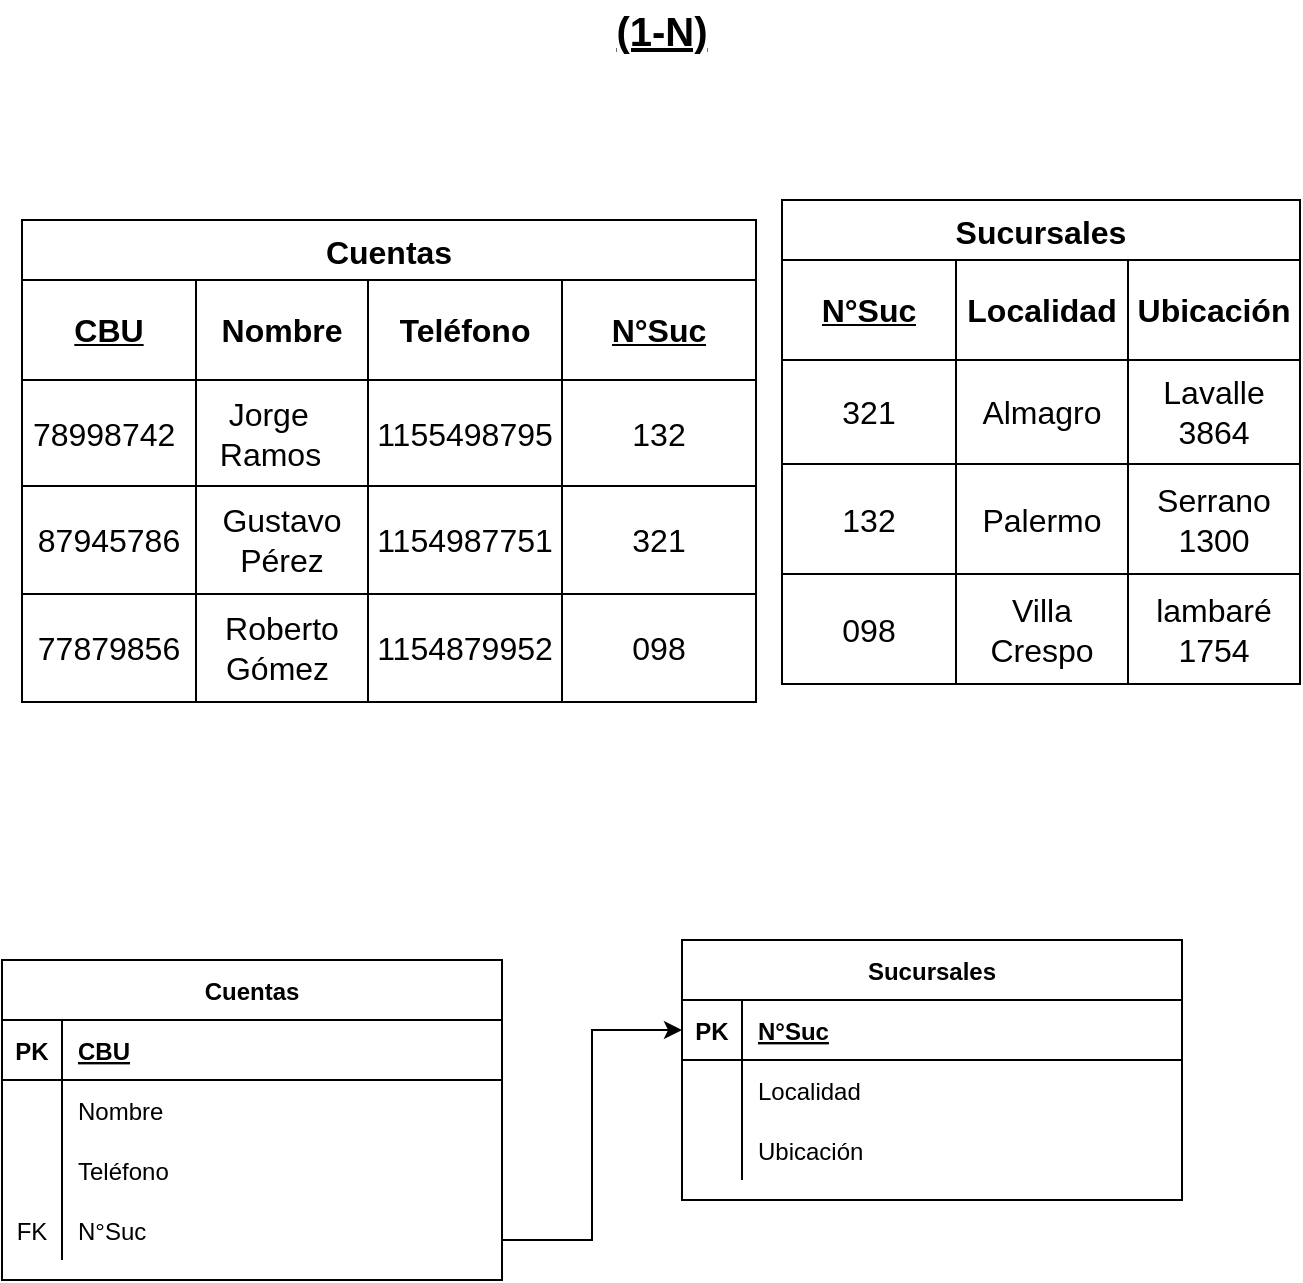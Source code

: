 <mxfile version="26.2.2">
  <diagram id="R2lEEEUBdFMjLlhIrx00" name="Page-1">
    <mxGraphModel dx="774" dy="1609" grid="1" gridSize="10" guides="1" tooltips="1" connect="1" arrows="1" fold="1" page="1" pageScale="1" pageWidth="850" pageHeight="1100" math="0" shadow="0" extFonts="Permanent Marker^https://fonts.googleapis.com/css?family=Permanent+Marker">
      <root>
        <mxCell id="0" />
        <mxCell id="1" parent="0" />
        <mxCell id="C-vyLk0tnHw3VtMMgP7b-2" value="Cuentas" style="shape=table;startSize=30;container=1;collapsible=1;childLayout=tableLayout;fixedRows=1;rowLines=0;fontStyle=1;align=center;resizeLast=1;" parent="1" vertex="1">
          <mxGeometry x="80" y="460" width="250" height="160" as="geometry" />
        </mxCell>
        <mxCell id="C-vyLk0tnHw3VtMMgP7b-3" value="" style="shape=partialRectangle;collapsible=0;dropTarget=0;pointerEvents=0;fillColor=none;points=[[0,0.5],[1,0.5]];portConstraint=eastwest;top=0;left=0;right=0;bottom=1;" parent="C-vyLk0tnHw3VtMMgP7b-2" vertex="1">
          <mxGeometry y="30" width="250" height="30" as="geometry" />
        </mxCell>
        <mxCell id="C-vyLk0tnHw3VtMMgP7b-4" value="PK" style="shape=partialRectangle;overflow=hidden;connectable=0;fillColor=none;top=0;left=0;bottom=0;right=0;fontStyle=1;" parent="C-vyLk0tnHw3VtMMgP7b-3" vertex="1">
          <mxGeometry width="30" height="30" as="geometry">
            <mxRectangle width="30" height="30" as="alternateBounds" />
          </mxGeometry>
        </mxCell>
        <mxCell id="C-vyLk0tnHw3VtMMgP7b-5" value="CBU" style="shape=partialRectangle;overflow=hidden;connectable=0;fillColor=none;top=0;left=0;bottom=0;right=0;align=left;spacingLeft=6;fontStyle=5;" parent="C-vyLk0tnHw3VtMMgP7b-3" vertex="1">
          <mxGeometry x="30" width="220" height="30" as="geometry">
            <mxRectangle width="220" height="30" as="alternateBounds" />
          </mxGeometry>
        </mxCell>
        <mxCell id="C-vyLk0tnHw3VtMMgP7b-6" value="" style="shape=partialRectangle;collapsible=0;dropTarget=0;pointerEvents=0;fillColor=none;points=[[0,0.5],[1,0.5]];portConstraint=eastwest;top=0;left=0;right=0;bottom=0;" parent="C-vyLk0tnHw3VtMMgP7b-2" vertex="1">
          <mxGeometry y="60" width="250" height="30" as="geometry" />
        </mxCell>
        <mxCell id="C-vyLk0tnHw3VtMMgP7b-7" value="" style="shape=partialRectangle;overflow=hidden;connectable=0;fillColor=none;top=0;left=0;bottom=0;right=0;" parent="C-vyLk0tnHw3VtMMgP7b-6" vertex="1">
          <mxGeometry width="30" height="30" as="geometry">
            <mxRectangle width="30" height="30" as="alternateBounds" />
          </mxGeometry>
        </mxCell>
        <mxCell id="C-vyLk0tnHw3VtMMgP7b-8" value="Nombre" style="shape=partialRectangle;overflow=hidden;connectable=0;fillColor=none;top=0;left=0;bottom=0;right=0;align=left;spacingLeft=6;" parent="C-vyLk0tnHw3VtMMgP7b-6" vertex="1">
          <mxGeometry x="30" width="220" height="30" as="geometry">
            <mxRectangle width="220" height="30" as="alternateBounds" />
          </mxGeometry>
        </mxCell>
        <mxCell id="C-vyLk0tnHw3VtMMgP7b-9" value="" style="shape=partialRectangle;collapsible=0;dropTarget=0;pointerEvents=0;fillColor=none;points=[[0,0.5],[1,0.5]];portConstraint=eastwest;top=0;left=0;right=0;bottom=0;" parent="C-vyLk0tnHw3VtMMgP7b-2" vertex="1">
          <mxGeometry y="90" width="250" height="30" as="geometry" />
        </mxCell>
        <mxCell id="C-vyLk0tnHw3VtMMgP7b-10" value="" style="shape=partialRectangle;overflow=hidden;connectable=0;fillColor=none;top=0;left=0;bottom=0;right=0;" parent="C-vyLk0tnHw3VtMMgP7b-9" vertex="1">
          <mxGeometry width="30" height="30" as="geometry">
            <mxRectangle width="30" height="30" as="alternateBounds" />
          </mxGeometry>
        </mxCell>
        <mxCell id="C-vyLk0tnHw3VtMMgP7b-11" value="Teléfono" style="shape=partialRectangle;overflow=hidden;connectable=0;fillColor=none;top=0;left=0;bottom=0;right=0;align=left;spacingLeft=6;" parent="C-vyLk0tnHw3VtMMgP7b-9" vertex="1">
          <mxGeometry x="30" width="220" height="30" as="geometry">
            <mxRectangle width="220" height="30" as="alternateBounds" />
          </mxGeometry>
        </mxCell>
        <mxCell id="blIayxbLOWrPhSkYNWvh-57" style="shape=partialRectangle;collapsible=0;dropTarget=0;pointerEvents=0;fillColor=none;points=[[0,0.5],[1,0.5]];portConstraint=eastwest;top=0;left=0;right=0;bottom=0;" parent="C-vyLk0tnHw3VtMMgP7b-2" vertex="1">
          <mxGeometry y="120" width="250" height="30" as="geometry" />
        </mxCell>
        <mxCell id="blIayxbLOWrPhSkYNWvh-58" value="FK" style="shape=partialRectangle;overflow=hidden;connectable=0;fillColor=none;top=0;left=0;bottom=0;right=0;" parent="blIayxbLOWrPhSkYNWvh-57" vertex="1">
          <mxGeometry width="30" height="30" as="geometry">
            <mxRectangle width="30" height="30" as="alternateBounds" />
          </mxGeometry>
        </mxCell>
        <mxCell id="blIayxbLOWrPhSkYNWvh-59" value="N°Suc" style="shape=partialRectangle;overflow=hidden;connectable=0;fillColor=none;top=0;left=0;bottom=0;right=0;align=left;spacingLeft=6;" parent="blIayxbLOWrPhSkYNWvh-57" vertex="1">
          <mxGeometry x="30" width="220" height="30" as="geometry">
            <mxRectangle width="220" height="30" as="alternateBounds" />
          </mxGeometry>
        </mxCell>
        <mxCell id="C-vyLk0tnHw3VtMMgP7b-23" value="Sucursales" style="shape=table;startSize=30;container=1;collapsible=1;childLayout=tableLayout;fixedRows=1;rowLines=0;fontStyle=1;align=center;resizeLast=1;" parent="1" vertex="1">
          <mxGeometry x="420" y="450" width="250" height="130" as="geometry" />
        </mxCell>
        <mxCell id="C-vyLk0tnHw3VtMMgP7b-24" value="" style="shape=partialRectangle;collapsible=0;dropTarget=0;pointerEvents=0;fillColor=none;points=[[0,0.5],[1,0.5]];portConstraint=eastwest;top=0;left=0;right=0;bottom=1;" parent="C-vyLk0tnHw3VtMMgP7b-23" vertex="1">
          <mxGeometry y="30" width="250" height="30" as="geometry" />
        </mxCell>
        <mxCell id="C-vyLk0tnHw3VtMMgP7b-25" value="PK" style="shape=partialRectangle;overflow=hidden;connectable=0;fillColor=none;top=0;left=0;bottom=0;right=0;fontStyle=1;" parent="C-vyLk0tnHw3VtMMgP7b-24" vertex="1">
          <mxGeometry width="30" height="30" as="geometry">
            <mxRectangle width="30" height="30" as="alternateBounds" />
          </mxGeometry>
        </mxCell>
        <mxCell id="C-vyLk0tnHw3VtMMgP7b-26" value="N°Suc" style="shape=partialRectangle;overflow=hidden;connectable=0;fillColor=none;top=0;left=0;bottom=0;right=0;align=left;spacingLeft=6;fontStyle=5;" parent="C-vyLk0tnHw3VtMMgP7b-24" vertex="1">
          <mxGeometry x="30" width="220" height="30" as="geometry">
            <mxRectangle width="220" height="30" as="alternateBounds" />
          </mxGeometry>
        </mxCell>
        <mxCell id="C-vyLk0tnHw3VtMMgP7b-27" value="" style="shape=partialRectangle;collapsible=0;dropTarget=0;pointerEvents=0;fillColor=none;points=[[0,0.5],[1,0.5]];portConstraint=eastwest;top=0;left=0;right=0;bottom=0;" parent="C-vyLk0tnHw3VtMMgP7b-23" vertex="1">
          <mxGeometry y="60" width="250" height="30" as="geometry" />
        </mxCell>
        <mxCell id="C-vyLk0tnHw3VtMMgP7b-28" value="" style="shape=partialRectangle;overflow=hidden;connectable=0;fillColor=none;top=0;left=0;bottom=0;right=0;" parent="C-vyLk0tnHw3VtMMgP7b-27" vertex="1">
          <mxGeometry width="30" height="30" as="geometry">
            <mxRectangle width="30" height="30" as="alternateBounds" />
          </mxGeometry>
        </mxCell>
        <mxCell id="C-vyLk0tnHw3VtMMgP7b-29" value="Localidad" style="shape=partialRectangle;overflow=hidden;connectable=0;fillColor=none;top=0;left=0;bottom=0;right=0;align=left;spacingLeft=6;" parent="C-vyLk0tnHw3VtMMgP7b-27" vertex="1">
          <mxGeometry x="30" width="220" height="30" as="geometry">
            <mxRectangle width="220" height="30" as="alternateBounds" />
          </mxGeometry>
        </mxCell>
        <mxCell id="blIayxbLOWrPhSkYNWvh-54" style="shape=partialRectangle;collapsible=0;dropTarget=0;pointerEvents=0;fillColor=none;points=[[0,0.5],[1,0.5]];portConstraint=eastwest;top=0;left=0;right=0;bottom=0;" parent="C-vyLk0tnHw3VtMMgP7b-23" vertex="1">
          <mxGeometry y="90" width="250" height="30" as="geometry" />
        </mxCell>
        <mxCell id="blIayxbLOWrPhSkYNWvh-55" style="shape=partialRectangle;overflow=hidden;connectable=0;fillColor=none;top=0;left=0;bottom=0;right=0;" parent="blIayxbLOWrPhSkYNWvh-54" vertex="1">
          <mxGeometry width="30" height="30" as="geometry">
            <mxRectangle width="30" height="30" as="alternateBounds" />
          </mxGeometry>
        </mxCell>
        <mxCell id="blIayxbLOWrPhSkYNWvh-56" value="Ubicación" style="shape=partialRectangle;overflow=hidden;connectable=0;fillColor=none;top=0;left=0;bottom=0;right=0;align=left;spacingLeft=6;" parent="blIayxbLOWrPhSkYNWvh-54" vertex="1">
          <mxGeometry x="30" width="220" height="30" as="geometry">
            <mxRectangle width="220" height="30" as="alternateBounds" />
          </mxGeometry>
        </mxCell>
        <mxCell id="blIayxbLOWrPhSkYNWvh-5" value="Cuentas" style="shape=table;startSize=30;container=1;collapsible=0;childLayout=tableLayout;strokeColor=default;fontSize=16;fontStyle=1" parent="1" vertex="1">
          <mxGeometry x="90" y="90" width="367" height="241" as="geometry" />
        </mxCell>
        <mxCell id="blIayxbLOWrPhSkYNWvh-30" style="shape=tableRow;horizontal=0;startSize=0;swimlaneHead=0;swimlaneBody=0;strokeColor=inherit;top=0;left=0;bottom=0;right=0;collapsible=0;dropTarget=0;fillColor=none;points=[[0,0.5],[1,0.5]];portConstraint=eastwest;fontSize=16;" parent="blIayxbLOWrPhSkYNWvh-5" vertex="1">
          <mxGeometry y="30" width="367" height="50" as="geometry" />
        </mxCell>
        <mxCell id="blIayxbLOWrPhSkYNWvh-31" value="&lt;u&gt;&lt;b&gt;CBU&lt;/b&gt;&lt;/u&gt;" style="shape=partialRectangle;html=1;whiteSpace=wrap;connectable=0;strokeColor=inherit;overflow=hidden;fillColor=none;top=0;left=0;bottom=0;right=0;pointerEvents=1;fontSize=16;" parent="blIayxbLOWrPhSkYNWvh-30" vertex="1">
          <mxGeometry width="87" height="50" as="geometry">
            <mxRectangle width="87" height="50" as="alternateBounds" />
          </mxGeometry>
        </mxCell>
        <mxCell id="blIayxbLOWrPhSkYNWvh-32" value="&lt;b&gt;Nombre&lt;/b&gt;" style="shape=partialRectangle;html=1;whiteSpace=wrap;connectable=0;strokeColor=inherit;overflow=hidden;fillColor=none;top=0;left=0;bottom=0;right=0;pointerEvents=1;fontSize=16;" parent="blIayxbLOWrPhSkYNWvh-30" vertex="1">
          <mxGeometry x="87" width="86" height="50" as="geometry">
            <mxRectangle width="86" height="50" as="alternateBounds" />
          </mxGeometry>
        </mxCell>
        <mxCell id="blIayxbLOWrPhSkYNWvh-33" value="&lt;b&gt;Teléfono&lt;/b&gt;" style="shape=partialRectangle;html=1;whiteSpace=wrap;connectable=0;strokeColor=inherit;overflow=hidden;fillColor=none;top=0;left=0;bottom=0;right=0;pointerEvents=1;fontSize=16;" parent="blIayxbLOWrPhSkYNWvh-30" vertex="1">
          <mxGeometry x="173" width="97" height="50" as="geometry">
            <mxRectangle width="97" height="50" as="alternateBounds" />
          </mxGeometry>
        </mxCell>
        <mxCell id="8OeubPXYCS4JBSS8x12q-1" value="&lt;u&gt;&lt;b&gt;N°Suc&lt;/b&gt;&lt;/u&gt;" style="shape=partialRectangle;html=1;whiteSpace=wrap;connectable=0;strokeColor=inherit;overflow=hidden;fillColor=none;top=0;left=0;bottom=0;right=0;pointerEvents=1;fontSize=16;" vertex="1" parent="blIayxbLOWrPhSkYNWvh-30">
          <mxGeometry x="270" width="97" height="50" as="geometry">
            <mxRectangle width="97" height="50" as="alternateBounds" />
          </mxGeometry>
        </mxCell>
        <mxCell id="blIayxbLOWrPhSkYNWvh-6" value="" style="shape=tableRow;horizontal=0;startSize=0;swimlaneHead=0;swimlaneBody=0;strokeColor=inherit;top=0;left=0;bottom=0;right=0;collapsible=0;dropTarget=0;fillColor=none;points=[[0,0.5],[1,0.5]];portConstraint=eastwest;fontSize=16;" parent="blIayxbLOWrPhSkYNWvh-5" vertex="1">
          <mxGeometry y="80" width="367" height="53" as="geometry" />
        </mxCell>
        <mxCell id="blIayxbLOWrPhSkYNWvh-7" value="&amp;nbsp;78998742&lt;span style=&quot;white-space: pre;&quot;&gt;&#x9;&lt;/span&gt;" style="shape=partialRectangle;html=1;whiteSpace=wrap;connectable=0;strokeColor=inherit;overflow=hidden;fillColor=none;top=0;left=0;bottom=0;right=0;pointerEvents=1;fontSize=16;align=center;" parent="blIayxbLOWrPhSkYNWvh-6" vertex="1">
          <mxGeometry width="87" height="53" as="geometry">
            <mxRectangle width="87" height="53" as="alternateBounds" />
          </mxGeometry>
        </mxCell>
        <mxCell id="blIayxbLOWrPhSkYNWvh-8" value="Jorge&amp;nbsp; &amp;nbsp; &amp;nbsp;Ramos&lt;span style=&quot;white-space: pre;&quot;&gt;&#x9;&lt;/span&gt;" style="shape=partialRectangle;html=1;whiteSpace=wrap;connectable=0;strokeColor=inherit;overflow=hidden;fillColor=none;top=0;left=0;bottom=0;right=0;pointerEvents=1;fontSize=16;align=center;" parent="blIayxbLOWrPhSkYNWvh-6" vertex="1">
          <mxGeometry x="87" width="86" height="53" as="geometry">
            <mxRectangle width="86" height="53" as="alternateBounds" />
          </mxGeometry>
        </mxCell>
        <mxCell id="blIayxbLOWrPhSkYNWvh-9" value="1155498795" style="shape=partialRectangle;html=1;whiteSpace=wrap;connectable=0;strokeColor=inherit;overflow=hidden;fillColor=none;top=0;left=0;bottom=0;right=0;pointerEvents=1;fontSize=16;" parent="blIayxbLOWrPhSkYNWvh-6" vertex="1">
          <mxGeometry x="173" width="97" height="53" as="geometry">
            <mxRectangle width="97" height="53" as="alternateBounds" />
          </mxGeometry>
        </mxCell>
        <mxCell id="8OeubPXYCS4JBSS8x12q-2" value="132" style="shape=partialRectangle;html=1;whiteSpace=wrap;connectable=0;strokeColor=inherit;overflow=hidden;fillColor=none;top=0;left=0;bottom=0;right=0;pointerEvents=1;fontSize=16;" vertex="1" parent="blIayxbLOWrPhSkYNWvh-6">
          <mxGeometry x="270" width="97" height="53" as="geometry">
            <mxRectangle width="97" height="53" as="alternateBounds" />
          </mxGeometry>
        </mxCell>
        <mxCell id="blIayxbLOWrPhSkYNWvh-10" value="" style="shape=tableRow;horizontal=0;startSize=0;swimlaneHead=0;swimlaneBody=0;strokeColor=inherit;top=0;left=0;bottom=0;right=0;collapsible=0;dropTarget=0;fillColor=none;points=[[0,0.5],[1,0.5]];portConstraint=eastwest;fontSize=16;" parent="blIayxbLOWrPhSkYNWvh-5" vertex="1">
          <mxGeometry y="133" width="367" height="54" as="geometry" />
        </mxCell>
        <mxCell id="blIayxbLOWrPhSkYNWvh-11" value="87945786" style="shape=partialRectangle;html=1;whiteSpace=wrap;connectable=0;strokeColor=inherit;overflow=hidden;fillColor=none;top=0;left=0;bottom=0;right=0;pointerEvents=1;fontSize=16;" parent="blIayxbLOWrPhSkYNWvh-10" vertex="1">
          <mxGeometry width="87" height="54" as="geometry">
            <mxRectangle width="87" height="54" as="alternateBounds" />
          </mxGeometry>
        </mxCell>
        <mxCell id="blIayxbLOWrPhSkYNWvh-12" value="Gustavo Pérez" style="shape=partialRectangle;html=1;whiteSpace=wrap;connectable=0;strokeColor=inherit;overflow=hidden;fillColor=none;top=0;left=0;bottom=0;right=0;pointerEvents=1;fontSize=16;" parent="blIayxbLOWrPhSkYNWvh-10" vertex="1">
          <mxGeometry x="87" width="86" height="54" as="geometry">
            <mxRectangle width="86" height="54" as="alternateBounds" />
          </mxGeometry>
        </mxCell>
        <mxCell id="blIayxbLOWrPhSkYNWvh-13" value="1154987751" style="shape=partialRectangle;html=1;whiteSpace=wrap;connectable=0;strokeColor=inherit;overflow=hidden;fillColor=none;top=0;left=0;bottom=0;right=0;pointerEvents=1;fontSize=16;" parent="blIayxbLOWrPhSkYNWvh-10" vertex="1">
          <mxGeometry x="173" width="97" height="54" as="geometry">
            <mxRectangle width="97" height="54" as="alternateBounds" />
          </mxGeometry>
        </mxCell>
        <mxCell id="8OeubPXYCS4JBSS8x12q-3" value="321" style="shape=partialRectangle;html=1;whiteSpace=wrap;connectable=0;strokeColor=inherit;overflow=hidden;fillColor=none;top=0;left=0;bottom=0;right=0;pointerEvents=1;fontSize=16;" vertex="1" parent="blIayxbLOWrPhSkYNWvh-10">
          <mxGeometry x="270" width="97" height="54" as="geometry">
            <mxRectangle width="97" height="54" as="alternateBounds" />
          </mxGeometry>
        </mxCell>
        <mxCell id="blIayxbLOWrPhSkYNWvh-47" style="shape=tableRow;horizontal=0;startSize=0;swimlaneHead=0;swimlaneBody=0;strokeColor=inherit;top=0;left=0;bottom=0;right=0;collapsible=0;dropTarget=0;fillColor=none;points=[[0,0.5],[1,0.5]];portConstraint=eastwest;fontSize=16;" parent="blIayxbLOWrPhSkYNWvh-5" vertex="1">
          <mxGeometry y="187" width="367" height="54" as="geometry" />
        </mxCell>
        <mxCell id="blIayxbLOWrPhSkYNWvh-48" value="77879856" style="shape=partialRectangle;html=1;whiteSpace=wrap;connectable=0;strokeColor=inherit;overflow=hidden;fillColor=none;top=0;left=0;bottom=0;right=0;pointerEvents=1;fontSize=16;" parent="blIayxbLOWrPhSkYNWvh-47" vertex="1">
          <mxGeometry width="87" height="54" as="geometry">
            <mxRectangle width="87" height="54" as="alternateBounds" />
          </mxGeometry>
        </mxCell>
        <mxCell id="blIayxbLOWrPhSkYNWvh-49" value="Roberto Gómez&amp;nbsp;" style="shape=partialRectangle;html=1;whiteSpace=wrap;connectable=0;strokeColor=inherit;overflow=hidden;fillColor=none;top=0;left=0;bottom=0;right=0;pointerEvents=1;fontSize=16;" parent="blIayxbLOWrPhSkYNWvh-47" vertex="1">
          <mxGeometry x="87" width="86" height="54" as="geometry">
            <mxRectangle width="86" height="54" as="alternateBounds" />
          </mxGeometry>
        </mxCell>
        <mxCell id="blIayxbLOWrPhSkYNWvh-50" value="1154879952" style="shape=partialRectangle;html=1;whiteSpace=wrap;connectable=0;strokeColor=inherit;overflow=hidden;fillColor=none;top=0;left=0;bottom=0;right=0;pointerEvents=1;fontSize=16;" parent="blIayxbLOWrPhSkYNWvh-47" vertex="1">
          <mxGeometry x="173" width="97" height="54" as="geometry">
            <mxRectangle width="97" height="54" as="alternateBounds" />
          </mxGeometry>
        </mxCell>
        <mxCell id="8OeubPXYCS4JBSS8x12q-4" value="098" style="shape=partialRectangle;html=1;whiteSpace=wrap;connectable=0;strokeColor=inherit;overflow=hidden;fillColor=none;top=0;left=0;bottom=0;right=0;pointerEvents=1;fontSize=16;" vertex="1" parent="blIayxbLOWrPhSkYNWvh-47">
          <mxGeometry x="270" width="97" height="54" as="geometry">
            <mxRectangle width="97" height="54" as="alternateBounds" />
          </mxGeometry>
        </mxCell>
        <mxCell id="blIayxbLOWrPhSkYNWvh-34" value="Sucursales" style="shape=table;startSize=30;container=1;collapsible=0;childLayout=tableLayout;strokeColor=default;fontSize=16;fontStyle=1" parent="1" vertex="1">
          <mxGeometry x="470" y="80" width="259" height="242" as="geometry" />
        </mxCell>
        <mxCell id="blIayxbLOWrPhSkYNWvh-35" style="shape=tableRow;horizontal=0;startSize=0;swimlaneHead=0;swimlaneBody=0;strokeColor=inherit;top=0;left=0;bottom=0;right=0;collapsible=0;dropTarget=0;fillColor=none;points=[[0,0.5],[1,0.5]];portConstraint=eastwest;fontSize=16;" parent="blIayxbLOWrPhSkYNWvh-34" vertex="1">
          <mxGeometry y="30" width="259" height="50" as="geometry" />
        </mxCell>
        <mxCell id="blIayxbLOWrPhSkYNWvh-36" value="&lt;u&gt;&lt;b&gt;N°Suc&lt;/b&gt;&lt;/u&gt;" style="shape=partialRectangle;html=1;whiteSpace=wrap;connectable=0;strokeColor=inherit;overflow=hidden;fillColor=none;top=0;left=0;bottom=0;right=0;pointerEvents=1;fontSize=16;" parent="blIayxbLOWrPhSkYNWvh-35" vertex="1">
          <mxGeometry width="87" height="50" as="geometry">
            <mxRectangle width="87" height="50" as="alternateBounds" />
          </mxGeometry>
        </mxCell>
        <mxCell id="blIayxbLOWrPhSkYNWvh-37" value="&lt;b&gt;Localidad&lt;/b&gt;" style="shape=partialRectangle;html=1;whiteSpace=wrap;connectable=0;strokeColor=inherit;overflow=hidden;fillColor=none;top=0;left=0;bottom=0;right=0;pointerEvents=1;fontSize=16;" parent="blIayxbLOWrPhSkYNWvh-35" vertex="1">
          <mxGeometry x="87" width="86" height="50" as="geometry">
            <mxRectangle width="86" height="50" as="alternateBounds" />
          </mxGeometry>
        </mxCell>
        <mxCell id="blIayxbLOWrPhSkYNWvh-51" value="&lt;b&gt;Ubicación&lt;/b&gt;" style="shape=partialRectangle;html=1;whiteSpace=wrap;connectable=0;strokeColor=inherit;overflow=hidden;fillColor=none;top=0;left=0;bottom=0;right=0;pointerEvents=1;fontSize=16;" parent="blIayxbLOWrPhSkYNWvh-35" vertex="1">
          <mxGeometry x="173" width="86" height="50" as="geometry">
            <mxRectangle width="86" height="50" as="alternateBounds" />
          </mxGeometry>
        </mxCell>
        <mxCell id="blIayxbLOWrPhSkYNWvh-39" value="" style="shape=tableRow;horizontal=0;startSize=0;swimlaneHead=0;swimlaneBody=0;strokeColor=inherit;top=0;left=0;bottom=0;right=0;collapsible=0;dropTarget=0;fillColor=none;points=[[0,0.5],[1,0.5]];portConstraint=eastwest;fontSize=16;" parent="blIayxbLOWrPhSkYNWvh-34" vertex="1">
          <mxGeometry y="80" width="259" height="52" as="geometry" />
        </mxCell>
        <mxCell id="blIayxbLOWrPhSkYNWvh-40" value="321" style="shape=partialRectangle;html=1;whiteSpace=wrap;connectable=0;strokeColor=inherit;overflow=hidden;fillColor=none;top=0;left=0;bottom=0;right=0;pointerEvents=1;fontSize=16;" parent="blIayxbLOWrPhSkYNWvh-39" vertex="1">
          <mxGeometry width="87" height="52" as="geometry">
            <mxRectangle width="87" height="52" as="alternateBounds" />
          </mxGeometry>
        </mxCell>
        <mxCell id="blIayxbLOWrPhSkYNWvh-41" value="Almagro" style="shape=partialRectangle;html=1;whiteSpace=wrap;connectable=0;strokeColor=inherit;overflow=hidden;fillColor=none;top=0;left=0;bottom=0;right=0;pointerEvents=1;fontSize=16;" parent="blIayxbLOWrPhSkYNWvh-39" vertex="1">
          <mxGeometry x="87" width="86" height="52" as="geometry">
            <mxRectangle width="86" height="52" as="alternateBounds" />
          </mxGeometry>
        </mxCell>
        <mxCell id="blIayxbLOWrPhSkYNWvh-52" value="Lavalle 3864" style="shape=partialRectangle;html=1;whiteSpace=wrap;connectable=0;strokeColor=inherit;overflow=hidden;fillColor=none;top=0;left=0;bottom=0;right=0;pointerEvents=1;fontSize=16;" parent="blIayxbLOWrPhSkYNWvh-39" vertex="1">
          <mxGeometry x="173" width="86" height="52" as="geometry">
            <mxRectangle width="86" height="52" as="alternateBounds" />
          </mxGeometry>
        </mxCell>
        <mxCell id="blIayxbLOWrPhSkYNWvh-43" value="" style="shape=tableRow;horizontal=0;startSize=0;swimlaneHead=0;swimlaneBody=0;strokeColor=inherit;top=0;left=0;bottom=0;right=0;collapsible=0;dropTarget=0;fillColor=none;points=[[0,0.5],[1,0.5]];portConstraint=eastwest;fontSize=16;" parent="blIayxbLOWrPhSkYNWvh-34" vertex="1">
          <mxGeometry y="132" width="259" height="55" as="geometry" />
        </mxCell>
        <mxCell id="blIayxbLOWrPhSkYNWvh-44" value="132" style="shape=partialRectangle;html=1;whiteSpace=wrap;connectable=0;strokeColor=inherit;overflow=hidden;fillColor=none;top=0;left=0;bottom=0;right=0;pointerEvents=1;fontSize=16;" parent="blIayxbLOWrPhSkYNWvh-43" vertex="1">
          <mxGeometry width="87" height="55" as="geometry">
            <mxRectangle width="87" height="55" as="alternateBounds" />
          </mxGeometry>
        </mxCell>
        <mxCell id="blIayxbLOWrPhSkYNWvh-45" value="Palermo" style="shape=partialRectangle;html=1;whiteSpace=wrap;connectable=0;strokeColor=inherit;overflow=hidden;fillColor=none;top=0;left=0;bottom=0;right=0;pointerEvents=1;fontSize=16;" parent="blIayxbLOWrPhSkYNWvh-43" vertex="1">
          <mxGeometry x="87" width="86" height="55" as="geometry">
            <mxRectangle width="86" height="55" as="alternateBounds" />
          </mxGeometry>
        </mxCell>
        <mxCell id="blIayxbLOWrPhSkYNWvh-53" value="Serrano 1300" style="shape=partialRectangle;html=1;whiteSpace=wrap;connectable=0;strokeColor=inherit;overflow=hidden;fillColor=none;top=0;left=0;bottom=0;right=0;pointerEvents=1;fontSize=16;" parent="blIayxbLOWrPhSkYNWvh-43" vertex="1">
          <mxGeometry x="173" width="86" height="55" as="geometry">
            <mxRectangle width="86" height="55" as="alternateBounds" />
          </mxGeometry>
        </mxCell>
        <mxCell id="8OeubPXYCS4JBSS8x12q-5" style="shape=tableRow;horizontal=0;startSize=0;swimlaneHead=0;swimlaneBody=0;strokeColor=inherit;top=0;left=0;bottom=0;right=0;collapsible=0;dropTarget=0;fillColor=none;points=[[0,0.5],[1,0.5]];portConstraint=eastwest;fontSize=16;" vertex="1" parent="blIayxbLOWrPhSkYNWvh-34">
          <mxGeometry y="187" width="259" height="55" as="geometry" />
        </mxCell>
        <mxCell id="8OeubPXYCS4JBSS8x12q-6" value="098" style="shape=partialRectangle;html=1;whiteSpace=wrap;connectable=0;strokeColor=inherit;overflow=hidden;fillColor=none;top=0;left=0;bottom=0;right=0;pointerEvents=1;fontSize=16;" vertex="1" parent="8OeubPXYCS4JBSS8x12q-5">
          <mxGeometry width="87" height="55" as="geometry">
            <mxRectangle width="87" height="55" as="alternateBounds" />
          </mxGeometry>
        </mxCell>
        <mxCell id="8OeubPXYCS4JBSS8x12q-7" value="Villa Crespo" style="shape=partialRectangle;html=1;whiteSpace=wrap;connectable=0;strokeColor=inherit;overflow=hidden;fillColor=none;top=0;left=0;bottom=0;right=0;pointerEvents=1;fontSize=16;" vertex="1" parent="8OeubPXYCS4JBSS8x12q-5">
          <mxGeometry x="87" width="86" height="55" as="geometry">
            <mxRectangle width="86" height="55" as="alternateBounds" />
          </mxGeometry>
        </mxCell>
        <mxCell id="8OeubPXYCS4JBSS8x12q-8" value="lambaré 1754" style="shape=partialRectangle;html=1;whiteSpace=wrap;connectable=0;strokeColor=inherit;overflow=hidden;fillColor=none;top=0;left=0;bottom=0;right=0;pointerEvents=1;fontSize=16;" vertex="1" parent="8OeubPXYCS4JBSS8x12q-5">
          <mxGeometry x="173" width="86" height="55" as="geometry">
            <mxRectangle width="86" height="55" as="alternateBounds" />
          </mxGeometry>
        </mxCell>
        <mxCell id="blIayxbLOWrPhSkYNWvh-60" value="" style="edgeStyle=orthogonalEdgeStyle;rounded=0;orthogonalLoop=1;jettySize=auto;html=1;entryX=0;entryY=0.5;entryDx=0;entryDy=0;" parent="1" source="blIayxbLOWrPhSkYNWvh-57" target="C-vyLk0tnHw3VtMMgP7b-24" edge="1">
          <mxGeometry relative="1" as="geometry">
            <mxPoint x="410" y="530" as="targetPoint" />
            <Array as="points">
              <mxPoint x="375" y="600" />
              <mxPoint x="375" y="495" />
            </Array>
          </mxGeometry>
        </mxCell>
        <mxCell id="blIayxbLOWrPhSkYNWvh-61" value="&lt;font style=&quot;font-size: 20px;&quot;&gt;&lt;b&gt;&lt;u&gt;(1-N)&lt;/u&gt;&lt;/b&gt;&lt;/font&gt;" style="text;html=1;align=center;verticalAlign=middle;whiteSpace=wrap;rounded=0;" parent="1" vertex="1">
          <mxGeometry x="380" y="-20" width="60" height="30" as="geometry" />
        </mxCell>
      </root>
    </mxGraphModel>
  </diagram>
</mxfile>
